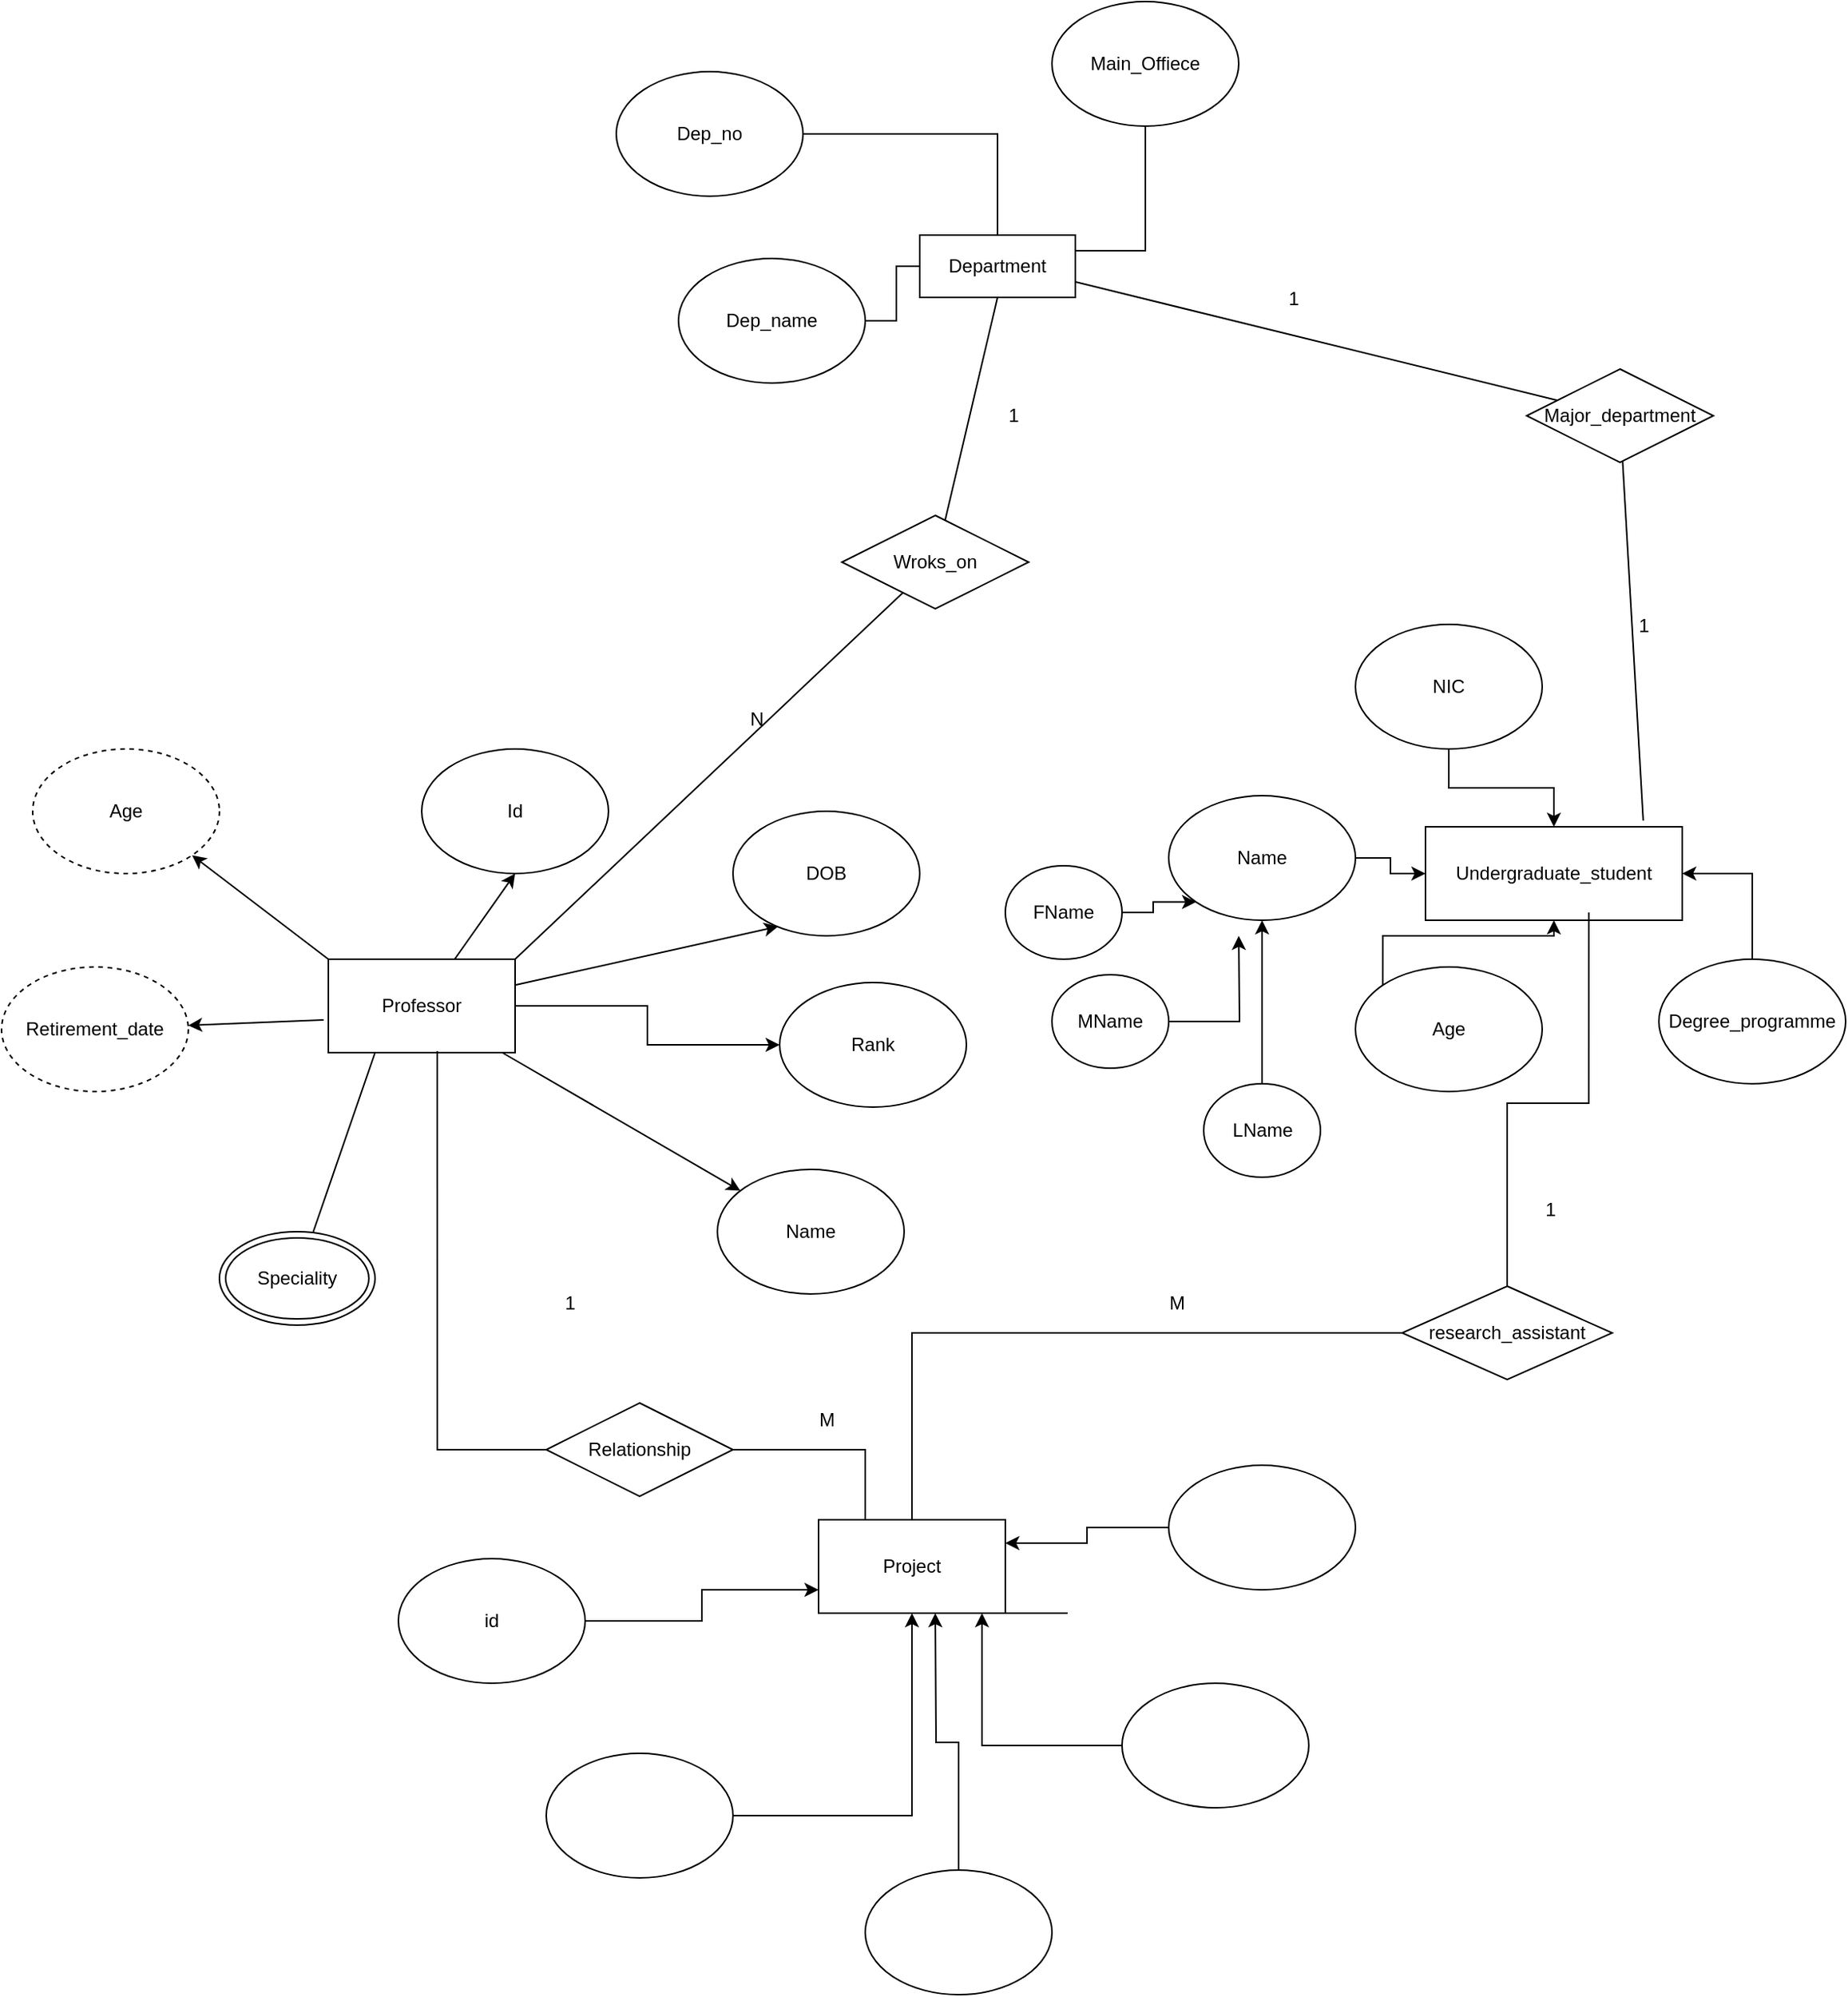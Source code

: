 <mxfile version="15.7.3" type="github">
  <diagram id="R2lEEEUBdFMjLlhIrx00" name="Page-1">
    <mxGraphModel dx="1704" dy="1379" grid="1" gridSize="15" guides="1" tooltips="1" connect="1" arrows="1" fold="1" page="0" pageScale="1" pageWidth="850" pageHeight="1100" math="0" shadow="0" extFonts="Permanent Marker^https://fonts.googleapis.com/css?family=Permanent+Marker">
      <root>
        <mxCell id="0" />
        <mxCell id="1" parent="0" />
        <mxCell id="ECpv_SO4cA7GXi2VKjZA-2" value="Id" style="ellipse;whiteSpace=wrap;html=1;" vertex="1" parent="1">
          <mxGeometry x="210" y="30" width="120" height="80" as="geometry" />
        </mxCell>
        <mxCell id="ECpv_SO4cA7GXi2VKjZA-4" value="DOB" style="ellipse;whiteSpace=wrap;html=1;" vertex="1" parent="1">
          <mxGeometry x="410" y="70" width="120" height="80" as="geometry" />
        </mxCell>
        <mxCell id="ECpv_SO4cA7GXi2VKjZA-5" value="Rank" style="ellipse;whiteSpace=wrap;html=1;" vertex="1" parent="1">
          <mxGeometry x="440" y="180" width="120" height="80" as="geometry" />
        </mxCell>
        <mxCell id="ECpv_SO4cA7GXi2VKjZA-6" value="Name" style="ellipse;whiteSpace=wrap;html=1;" vertex="1" parent="1">
          <mxGeometry x="400" y="300" width="120" height="80" as="geometry" />
        </mxCell>
        <mxCell id="ECpv_SO4cA7GXi2VKjZA-7" value="Age" style="ellipse;whiteSpace=wrap;html=1;dashed=1;" vertex="1" parent="1">
          <mxGeometry x="-40" y="30" width="120" height="80" as="geometry" />
        </mxCell>
        <mxCell id="ECpv_SO4cA7GXi2VKjZA-9" value="Retirement_date" style="ellipse;whiteSpace=wrap;html=1;dashed=1;" vertex="1" parent="1">
          <mxGeometry x="-60" y="170" width="120" height="80" as="geometry" />
        </mxCell>
        <mxCell id="ECpv_SO4cA7GXi2VKjZA-13" value="" style="edgeStyle=orthogonalEdgeStyle;rounded=0;orthogonalLoop=1;jettySize=auto;html=1;" edge="1" parent="1" source="ECpv_SO4cA7GXi2VKjZA-11" target="ECpv_SO4cA7GXi2VKjZA-5">
          <mxGeometry relative="1" as="geometry" />
        </mxCell>
        <mxCell id="ECpv_SO4cA7GXi2VKjZA-84" style="edgeStyle=none;rounded=0;orthogonalLoop=1;jettySize=auto;html=1;exitX=1;exitY=0;exitDx=0;exitDy=0;endArrow=none;endFill=0;" edge="1" parent="1" source="ECpv_SO4cA7GXi2VKjZA-11" target="ECpv_SO4cA7GXi2VKjZA-73">
          <mxGeometry relative="1" as="geometry" />
        </mxCell>
        <mxCell id="ECpv_SO4cA7GXi2VKjZA-11" value="Professor" style="rounded=0;whiteSpace=wrap;html=1;" vertex="1" parent="1">
          <mxGeometry x="150" y="165" width="120" height="60" as="geometry" />
        </mxCell>
        <mxCell id="ECpv_SO4cA7GXi2VKjZA-12" value="" style="endArrow=classic;html=1;rounded=0;exitX=0;exitY=0;exitDx=0;exitDy=0;entryX=1;entryY=1;entryDx=0;entryDy=0;" edge="1" parent="1" source="ECpv_SO4cA7GXi2VKjZA-11" target="ECpv_SO4cA7GXi2VKjZA-7">
          <mxGeometry width="50" height="50" relative="1" as="geometry">
            <mxPoint x="280" y="360" as="sourcePoint" />
            <mxPoint x="330" y="310" as="targetPoint" />
          </mxGeometry>
        </mxCell>
        <mxCell id="ECpv_SO4cA7GXi2VKjZA-14" value="" style="endArrow=classic;html=1;rounded=0;" edge="1" parent="1" source="ECpv_SO4cA7GXi2VKjZA-11" target="ECpv_SO4cA7GXi2VKjZA-6">
          <mxGeometry width="50" height="50" relative="1" as="geometry">
            <mxPoint x="400" y="320" as="sourcePoint" />
            <mxPoint x="450" y="270" as="targetPoint" />
          </mxGeometry>
        </mxCell>
        <mxCell id="ECpv_SO4cA7GXi2VKjZA-15" value="" style="endArrow=classic;html=1;rounded=0;entryX=0.5;entryY=1;entryDx=0;entryDy=0;" edge="1" parent="1" source="ECpv_SO4cA7GXi2VKjZA-11" target="ECpv_SO4cA7GXi2VKjZA-2">
          <mxGeometry width="50" height="50" relative="1" as="geometry">
            <mxPoint x="270" y="179.289" as="sourcePoint" />
            <mxPoint x="270" y="129.289" as="targetPoint" />
          </mxGeometry>
        </mxCell>
        <mxCell id="ECpv_SO4cA7GXi2VKjZA-18" value="" style="endArrow=classic;html=1;rounded=0;exitX=-0.025;exitY=0.65;exitDx=0;exitDy=0;exitPerimeter=0;" edge="1" parent="1" source="ECpv_SO4cA7GXi2VKjZA-11" target="ECpv_SO4cA7GXi2VKjZA-9">
          <mxGeometry width="50" height="50" relative="1" as="geometry">
            <mxPoint x="360" y="210" as="sourcePoint" />
            <mxPoint x="410" y="160" as="targetPoint" />
          </mxGeometry>
        </mxCell>
        <mxCell id="ECpv_SO4cA7GXi2VKjZA-19" value="" style="endArrow=classic;html=1;rounded=0;entryX=0.242;entryY=0.925;entryDx=0;entryDy=0;entryPerimeter=0;" edge="1" parent="1" source="ECpv_SO4cA7GXi2VKjZA-11" target="ECpv_SO4cA7GXi2VKjZA-4">
          <mxGeometry width="50" height="50" relative="1" as="geometry">
            <mxPoint x="360" y="210" as="sourcePoint" />
            <mxPoint x="410" y="160" as="targetPoint" />
          </mxGeometry>
        </mxCell>
        <mxCell id="ECpv_SO4cA7GXi2VKjZA-83" style="edgeStyle=none;rounded=0;orthogonalLoop=1;jettySize=auto;html=1;endArrow=none;endFill=0;entryX=0.25;entryY=1;entryDx=0;entryDy=0;" edge="1" parent="1" source="ECpv_SO4cA7GXi2VKjZA-20" target="ECpv_SO4cA7GXi2VKjZA-11">
          <mxGeometry relative="1" as="geometry">
            <mxPoint x="210" y="240.0" as="targetPoint" />
          </mxGeometry>
        </mxCell>
        <mxCell id="ECpv_SO4cA7GXi2VKjZA-20" value="Speciality" style="ellipse;shape=doubleEllipse;whiteSpace=wrap;html=1;" vertex="1" parent="1">
          <mxGeometry x="80" y="340" width="100" height="60" as="geometry" />
        </mxCell>
        <mxCell id="ECpv_SO4cA7GXi2VKjZA-21" value="Undergraduate_student" style="rounded=0;whiteSpace=wrap;html=1;" vertex="1" parent="1">
          <mxGeometry x="855" y="80" width="165" height="60" as="geometry" />
        </mxCell>
        <mxCell id="ECpv_SO4cA7GXi2VKjZA-34" style="edgeStyle=orthogonalEdgeStyle;rounded=0;orthogonalLoop=1;jettySize=auto;html=1;exitX=0.5;exitY=1;exitDx=0;exitDy=0;" edge="1" parent="1" source="ECpv_SO4cA7GXi2VKjZA-22" target="ECpv_SO4cA7GXi2VKjZA-21">
          <mxGeometry relative="1" as="geometry" />
        </mxCell>
        <mxCell id="ECpv_SO4cA7GXi2VKjZA-22" value="NIC" style="ellipse;whiteSpace=wrap;html=1;" vertex="1" parent="1">
          <mxGeometry x="810" y="-50" width="120" height="80" as="geometry" />
        </mxCell>
        <mxCell id="ECpv_SO4cA7GXi2VKjZA-35" style="edgeStyle=orthogonalEdgeStyle;rounded=0;orthogonalLoop=1;jettySize=auto;html=1;entryX=1;entryY=0.5;entryDx=0;entryDy=0;" edge="1" parent="1" source="ECpv_SO4cA7GXi2VKjZA-23" target="ECpv_SO4cA7GXi2VKjZA-21">
          <mxGeometry relative="1" as="geometry" />
        </mxCell>
        <mxCell id="ECpv_SO4cA7GXi2VKjZA-23" value="Degree_programme" style="ellipse;whiteSpace=wrap;html=1;" vertex="1" parent="1">
          <mxGeometry x="1005" y="165" width="120" height="80" as="geometry" />
        </mxCell>
        <mxCell id="ECpv_SO4cA7GXi2VKjZA-32" style="edgeStyle=orthogonalEdgeStyle;rounded=0;orthogonalLoop=1;jettySize=auto;html=1;exitX=0;exitY=0;exitDx=0;exitDy=0;" edge="1" parent="1" source="ECpv_SO4cA7GXi2VKjZA-24" target="ECpv_SO4cA7GXi2VKjZA-21">
          <mxGeometry relative="1" as="geometry" />
        </mxCell>
        <mxCell id="ECpv_SO4cA7GXi2VKjZA-24" value="Age" style="ellipse;whiteSpace=wrap;html=1;" vertex="1" parent="1">
          <mxGeometry x="810" y="170" width="120" height="80" as="geometry" />
        </mxCell>
        <mxCell id="ECpv_SO4cA7GXi2VKjZA-33" style="edgeStyle=orthogonalEdgeStyle;rounded=0;orthogonalLoop=1;jettySize=auto;html=1;exitX=1;exitY=0.5;exitDx=0;exitDy=0;entryX=0;entryY=0.5;entryDx=0;entryDy=0;" edge="1" parent="1" source="ECpv_SO4cA7GXi2VKjZA-25" target="ECpv_SO4cA7GXi2VKjZA-21">
          <mxGeometry relative="1" as="geometry" />
        </mxCell>
        <mxCell id="ECpv_SO4cA7GXi2VKjZA-25" value="Name" style="ellipse;whiteSpace=wrap;html=1;" vertex="1" parent="1">
          <mxGeometry x="690" y="60" width="120" height="80" as="geometry" />
        </mxCell>
        <mxCell id="ECpv_SO4cA7GXi2VKjZA-29" style="edgeStyle=orthogonalEdgeStyle;rounded=0;orthogonalLoop=1;jettySize=auto;html=1;entryX=0;entryY=1;entryDx=0;entryDy=0;" edge="1" parent="1" source="ECpv_SO4cA7GXi2VKjZA-26" target="ECpv_SO4cA7GXi2VKjZA-25">
          <mxGeometry relative="1" as="geometry" />
        </mxCell>
        <mxCell id="ECpv_SO4cA7GXi2VKjZA-26" value="FName" style="ellipse;whiteSpace=wrap;html=1;" vertex="1" parent="1">
          <mxGeometry x="585" y="105" width="75" height="60" as="geometry" />
        </mxCell>
        <mxCell id="ECpv_SO4cA7GXi2VKjZA-30" style="edgeStyle=orthogonalEdgeStyle;rounded=0;orthogonalLoop=1;jettySize=auto;html=1;" edge="1" parent="1" source="ECpv_SO4cA7GXi2VKjZA-27">
          <mxGeometry relative="1" as="geometry">
            <mxPoint x="735" y="150" as="targetPoint" />
          </mxGeometry>
        </mxCell>
        <mxCell id="ECpv_SO4cA7GXi2VKjZA-27" value="MName" style="ellipse;whiteSpace=wrap;html=1;" vertex="1" parent="1">
          <mxGeometry x="615" y="175" width="75" height="60" as="geometry" />
        </mxCell>
        <mxCell id="ECpv_SO4cA7GXi2VKjZA-31" style="edgeStyle=orthogonalEdgeStyle;rounded=0;orthogonalLoop=1;jettySize=auto;html=1;entryX=0.5;entryY=1;entryDx=0;entryDy=0;" edge="1" parent="1" source="ECpv_SO4cA7GXi2VKjZA-28" target="ECpv_SO4cA7GXi2VKjZA-25">
          <mxGeometry relative="1" as="geometry" />
        </mxCell>
        <mxCell id="ECpv_SO4cA7GXi2VKjZA-28" value="LName" style="ellipse;whiteSpace=wrap;html=1;" vertex="1" parent="1">
          <mxGeometry x="712.5" y="245" width="75" height="60" as="geometry" />
        </mxCell>
        <mxCell id="ECpv_SO4cA7GXi2VKjZA-36" value="Project" style="rounded=0;whiteSpace=wrap;html=1;" vertex="1" parent="1">
          <mxGeometry x="465" y="525" width="120" height="60" as="geometry" />
        </mxCell>
        <mxCell id="ECpv_SO4cA7GXi2VKjZA-50" style="edgeStyle=orthogonalEdgeStyle;rounded=0;orthogonalLoop=1;jettySize=auto;html=1;entryX=0;entryY=0.75;entryDx=0;entryDy=0;endArrow=classic;endFill=1;" edge="1" parent="1" source="ECpv_SO4cA7GXi2VKjZA-37" target="ECpv_SO4cA7GXi2VKjZA-36">
          <mxGeometry relative="1" as="geometry" />
        </mxCell>
        <mxCell id="ECpv_SO4cA7GXi2VKjZA-37" value="id" style="ellipse;whiteSpace=wrap;html=1;" vertex="1" parent="1">
          <mxGeometry x="195" y="550" width="120" height="80" as="geometry" />
        </mxCell>
        <mxCell id="ECpv_SO4cA7GXi2VKjZA-54" style="edgeStyle=orthogonalEdgeStyle;rounded=0;orthogonalLoop=1;jettySize=auto;html=1;entryX=1;entryY=0.25;entryDx=0;entryDy=0;endArrow=classic;endFill=1;" edge="1" parent="1" source="ECpv_SO4cA7GXi2VKjZA-38" target="ECpv_SO4cA7GXi2VKjZA-36">
          <mxGeometry relative="1" as="geometry" />
        </mxCell>
        <mxCell id="ECpv_SO4cA7GXi2VKjZA-38" value="" style="ellipse;whiteSpace=wrap;html=1;" vertex="1" parent="1">
          <mxGeometry x="690" y="490" width="120" height="80" as="geometry" />
        </mxCell>
        <mxCell id="ECpv_SO4cA7GXi2VKjZA-51" style="edgeStyle=orthogonalEdgeStyle;rounded=0;orthogonalLoop=1;jettySize=auto;html=1;endArrow=classic;endFill=1;" edge="1" parent="1" source="ECpv_SO4cA7GXi2VKjZA-39" target="ECpv_SO4cA7GXi2VKjZA-36">
          <mxGeometry relative="1" as="geometry">
            <mxPoint x="465" y="600" as="targetPoint" />
          </mxGeometry>
        </mxCell>
        <mxCell id="ECpv_SO4cA7GXi2VKjZA-39" value="" style="ellipse;whiteSpace=wrap;html=1;" vertex="1" parent="1">
          <mxGeometry x="290" y="675" width="120" height="80" as="geometry" />
        </mxCell>
        <mxCell id="ECpv_SO4cA7GXi2VKjZA-52" style="edgeStyle=orthogonalEdgeStyle;rounded=0;orthogonalLoop=1;jettySize=auto;html=1;endArrow=classic;endFill=1;" edge="1" parent="1" source="ECpv_SO4cA7GXi2VKjZA-40">
          <mxGeometry relative="1" as="geometry">
            <mxPoint x="540" y="585" as="targetPoint" />
          </mxGeometry>
        </mxCell>
        <mxCell id="ECpv_SO4cA7GXi2VKjZA-40" value="" style="ellipse;whiteSpace=wrap;html=1;" vertex="1" parent="1">
          <mxGeometry x="495" y="750" width="120" height="80" as="geometry" />
        </mxCell>
        <mxCell id="ECpv_SO4cA7GXi2VKjZA-53" style="edgeStyle=orthogonalEdgeStyle;rounded=0;orthogonalLoop=1;jettySize=auto;html=1;entryX=0.875;entryY=1;entryDx=0;entryDy=0;entryPerimeter=0;endArrow=classic;endFill=1;" edge="1" parent="1" source="ECpv_SO4cA7GXi2VKjZA-41" target="ECpv_SO4cA7GXi2VKjZA-36">
          <mxGeometry relative="1" as="geometry" />
        </mxCell>
        <mxCell id="ECpv_SO4cA7GXi2VKjZA-41" value="" style="ellipse;whiteSpace=wrap;html=1;" vertex="1" parent="1">
          <mxGeometry x="660" y="630" width="120" height="80" as="geometry" />
        </mxCell>
        <mxCell id="ECpv_SO4cA7GXi2VKjZA-60" style="edgeStyle=orthogonalEdgeStyle;rounded=0;orthogonalLoop=1;jettySize=auto;html=1;entryX=0.583;entryY=0.983;entryDx=0;entryDy=0;entryPerimeter=0;endArrow=none;endFill=0;" edge="1" parent="1" source="ECpv_SO4cA7GXi2VKjZA-44" target="ECpv_SO4cA7GXi2VKjZA-11">
          <mxGeometry relative="1" as="geometry" />
        </mxCell>
        <mxCell id="ECpv_SO4cA7GXi2VKjZA-61" style="edgeStyle=orthogonalEdgeStyle;rounded=0;orthogonalLoop=1;jettySize=auto;html=1;entryX=0.25;entryY=0;entryDx=0;entryDy=0;endArrow=none;endFill=0;" edge="1" parent="1" source="ECpv_SO4cA7GXi2VKjZA-44" target="ECpv_SO4cA7GXi2VKjZA-36">
          <mxGeometry relative="1" as="geometry" />
        </mxCell>
        <mxCell id="ECpv_SO4cA7GXi2VKjZA-44" value="Relationship" style="shape=rhombus;perimeter=rhombusPerimeter;whiteSpace=wrap;html=1;align=center;" vertex="1" parent="1">
          <mxGeometry x="290" y="450" width="120" height="60" as="geometry" />
        </mxCell>
        <mxCell id="ECpv_SO4cA7GXi2VKjZA-46" value="" style="endArrow=none;html=1;rounded=0;" edge="1" parent="1">
          <mxGeometry relative="1" as="geometry">
            <mxPoint x="465" y="585" as="sourcePoint" />
            <mxPoint x="625" y="585" as="targetPoint" />
          </mxGeometry>
        </mxCell>
        <mxCell id="ECpv_SO4cA7GXi2VKjZA-48" value="" style="endArrow=none;html=1;rounded=0;" edge="1" parent="1">
          <mxGeometry relative="1" as="geometry">
            <mxPoint x="465" y="585" as="sourcePoint" />
            <mxPoint x="625" y="585" as="targetPoint" />
          </mxGeometry>
        </mxCell>
        <mxCell id="ECpv_SO4cA7GXi2VKjZA-56" style="edgeStyle=orthogonalEdgeStyle;rounded=0;orthogonalLoop=1;jettySize=auto;html=1;entryX=0.636;entryY=0.917;entryDx=0;entryDy=0;entryPerimeter=0;endArrow=none;endFill=0;" edge="1" parent="1" source="ECpv_SO4cA7GXi2VKjZA-55" target="ECpv_SO4cA7GXi2VKjZA-21">
          <mxGeometry relative="1" as="geometry" />
        </mxCell>
        <mxCell id="ECpv_SO4cA7GXi2VKjZA-57" style="edgeStyle=orthogonalEdgeStyle;rounded=0;orthogonalLoop=1;jettySize=auto;html=1;endArrow=none;endFill=0;" edge="1" parent="1" source="ECpv_SO4cA7GXi2VKjZA-55" target="ECpv_SO4cA7GXi2VKjZA-36">
          <mxGeometry relative="1" as="geometry" />
        </mxCell>
        <mxCell id="ECpv_SO4cA7GXi2VKjZA-55" value="research_assistant" style="shape=rhombus;perimeter=rhombusPerimeter;whiteSpace=wrap;html=1;align=center;" vertex="1" parent="1">
          <mxGeometry x="840" y="375" width="135" height="60" as="geometry" />
        </mxCell>
        <mxCell id="ECpv_SO4cA7GXi2VKjZA-58" value="M" style="text;html=1;align=center;verticalAlign=middle;resizable=0;points=[];autosize=1;strokeColor=none;fillColor=none;" vertex="1" parent="1">
          <mxGeometry x="680" y="378" width="30" height="15" as="geometry" />
        </mxCell>
        <mxCell id="ECpv_SO4cA7GXi2VKjZA-59" value="1" style="text;html=1;align=center;verticalAlign=middle;resizable=0;points=[];autosize=1;strokeColor=none;fillColor=none;" vertex="1" parent="1">
          <mxGeometry x="920" y="318" width="30" height="15" as="geometry" />
        </mxCell>
        <mxCell id="ECpv_SO4cA7GXi2VKjZA-62" value="1" style="text;html=1;align=center;verticalAlign=middle;resizable=0;points=[];autosize=1;strokeColor=none;fillColor=none;" vertex="1" parent="1">
          <mxGeometry x="290" y="378" width="30" height="15" as="geometry" />
        </mxCell>
        <mxCell id="ECpv_SO4cA7GXi2VKjZA-63" value="M" style="text;html=1;align=center;verticalAlign=middle;resizable=0;points=[];autosize=1;strokeColor=none;fillColor=none;" vertex="1" parent="1">
          <mxGeometry x="455" y="453" width="30" height="15" as="geometry" />
        </mxCell>
        <mxCell id="ECpv_SO4cA7GXi2VKjZA-64" value="Department" style="whiteSpace=wrap;html=1;align=center;" vertex="1" parent="1">
          <mxGeometry x="530" y="-300" width="100" height="40" as="geometry" />
        </mxCell>
        <mxCell id="ECpv_SO4cA7GXi2VKjZA-70" style="edgeStyle=orthogonalEdgeStyle;rounded=0;orthogonalLoop=1;jettySize=auto;html=1;endArrow=none;endFill=0;" edge="1" parent="1" source="ECpv_SO4cA7GXi2VKjZA-65" target="ECpv_SO4cA7GXi2VKjZA-64">
          <mxGeometry relative="1" as="geometry" />
        </mxCell>
        <mxCell id="ECpv_SO4cA7GXi2VKjZA-65" value="Dep_no" style="ellipse;whiteSpace=wrap;html=1;" vertex="1" parent="1">
          <mxGeometry x="335" y="-405" width="120" height="80" as="geometry" />
        </mxCell>
        <mxCell id="ECpv_SO4cA7GXi2VKjZA-71" style="edgeStyle=orthogonalEdgeStyle;rounded=0;orthogonalLoop=1;jettySize=auto;html=1;entryX=1;entryY=0.25;entryDx=0;entryDy=0;endArrow=none;endFill=0;" edge="1" parent="1" source="ECpv_SO4cA7GXi2VKjZA-67" target="ECpv_SO4cA7GXi2VKjZA-64">
          <mxGeometry relative="1" as="geometry" />
        </mxCell>
        <mxCell id="ECpv_SO4cA7GXi2VKjZA-67" value="Main_Offiece" style="ellipse;whiteSpace=wrap;html=1;" vertex="1" parent="1">
          <mxGeometry x="615" y="-450" width="120" height="80" as="geometry" />
        </mxCell>
        <mxCell id="ECpv_SO4cA7GXi2VKjZA-72" style="edgeStyle=orthogonalEdgeStyle;rounded=0;orthogonalLoop=1;jettySize=auto;html=1;endArrow=none;endFill=0;" edge="1" parent="1" source="ECpv_SO4cA7GXi2VKjZA-68" target="ECpv_SO4cA7GXi2VKjZA-64">
          <mxGeometry relative="1" as="geometry" />
        </mxCell>
        <mxCell id="ECpv_SO4cA7GXi2VKjZA-68" value="Dep_name" style="ellipse;whiteSpace=wrap;html=1;" vertex="1" parent="1">
          <mxGeometry x="375" y="-285" width="120" height="80" as="geometry" />
        </mxCell>
        <mxCell id="ECpv_SO4cA7GXi2VKjZA-75" style="edgeStyle=none;rounded=0;orthogonalLoop=1;jettySize=auto;html=1;entryX=0.5;entryY=1;entryDx=0;entryDy=0;endArrow=none;endFill=0;" edge="1" parent="1" source="ECpv_SO4cA7GXi2VKjZA-73" target="ECpv_SO4cA7GXi2VKjZA-64">
          <mxGeometry relative="1" as="geometry" />
        </mxCell>
        <mxCell id="ECpv_SO4cA7GXi2VKjZA-73" value="Wroks_on" style="shape=rhombus;perimeter=rhombusPerimeter;whiteSpace=wrap;html=1;align=center;" vertex="1" parent="1">
          <mxGeometry x="480" y="-120" width="120" height="60" as="geometry" />
        </mxCell>
        <mxCell id="ECpv_SO4cA7GXi2VKjZA-76" value="N" style="text;html=1;align=center;verticalAlign=middle;resizable=0;points=[];autosize=1;strokeColor=none;fillColor=none;" vertex="1" parent="1">
          <mxGeometry x="410" y="3" width="30" height="15" as="geometry" />
        </mxCell>
        <mxCell id="ECpv_SO4cA7GXi2VKjZA-77" value="1" style="text;html=1;align=center;verticalAlign=middle;resizable=0;points=[];autosize=1;strokeColor=none;fillColor=none;" vertex="1" parent="1">
          <mxGeometry x="575" y="-192" width="30" height="15" as="geometry" />
        </mxCell>
        <mxCell id="ECpv_SO4cA7GXi2VKjZA-79" style="edgeStyle=none;rounded=0;orthogonalLoop=1;jettySize=auto;html=1;entryX=0.848;entryY=-0.067;entryDx=0;entryDy=0;entryPerimeter=0;endArrow=none;endFill=0;" edge="1" parent="1" source="ECpv_SO4cA7GXi2VKjZA-78" target="ECpv_SO4cA7GXi2VKjZA-21">
          <mxGeometry relative="1" as="geometry" />
        </mxCell>
        <mxCell id="ECpv_SO4cA7GXi2VKjZA-80" style="edgeStyle=none;rounded=0;orthogonalLoop=1;jettySize=auto;html=1;entryX=1;entryY=0.75;entryDx=0;entryDy=0;endArrow=none;endFill=0;" edge="1" parent="1" source="ECpv_SO4cA7GXi2VKjZA-78" target="ECpv_SO4cA7GXi2VKjZA-64">
          <mxGeometry relative="1" as="geometry" />
        </mxCell>
        <mxCell id="ECpv_SO4cA7GXi2VKjZA-78" value="Major_department" style="shape=rhombus;perimeter=rhombusPerimeter;whiteSpace=wrap;html=1;align=center;" vertex="1" parent="1">
          <mxGeometry x="920" y="-214" width="120" height="60" as="geometry" />
        </mxCell>
        <mxCell id="ECpv_SO4cA7GXi2VKjZA-81" value="1" style="text;html=1;align=center;verticalAlign=middle;resizable=0;points=[];autosize=1;strokeColor=none;fillColor=none;" vertex="1" parent="1">
          <mxGeometry x="755" y="-267" width="30" height="15" as="geometry" />
        </mxCell>
        <mxCell id="ECpv_SO4cA7GXi2VKjZA-82" value="1" style="text;html=1;align=center;verticalAlign=middle;resizable=0;points=[];autosize=1;strokeColor=none;fillColor=none;" vertex="1" parent="1">
          <mxGeometry x="980" y="-57" width="30" height="15" as="geometry" />
        </mxCell>
      </root>
    </mxGraphModel>
  </diagram>
</mxfile>
